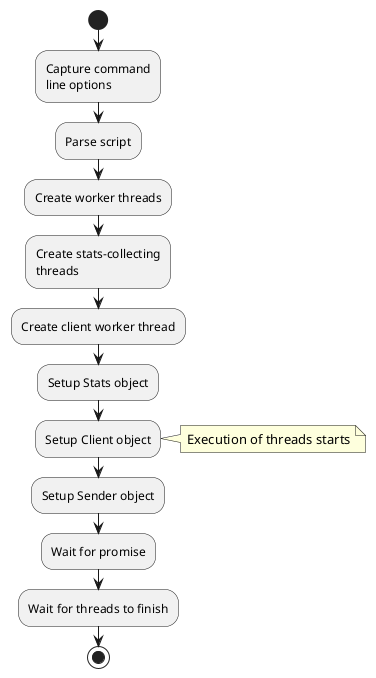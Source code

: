 @startuml
start
:Capture command\nline options;
:Parse script;
:Create worker threads;
:Create stats-collecting\nthreads;
:Create client worker thread;
:Setup Stats object;
:Setup Client object;
note right: Execution of threads starts
:Setup Sender object;
:Wait for promise;
:Wait for threads to finish;
stop
@enduml